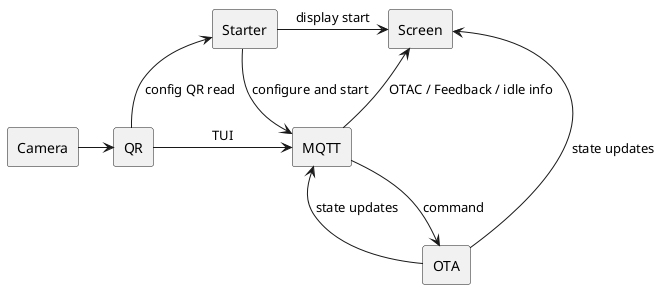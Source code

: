 @startuml

skinparam componentStyle rectangle

   

    [Camera] -> [QR]
    [QR] -up-> [Starter] : config QR read
    [Starter] -> [Screen] : display start


    [QR] -> [MQTT] : TUI
    [MQTT] -up-> [Screen] : OTAC / Feedback / idle info
    [MQTT] --> [OTA] : command
    [OTA] --> [MQTT] : state updates
    [OTA] --> [Screen] : state updates

    [Starter] --> [MQTT] : configure and start

@enduml